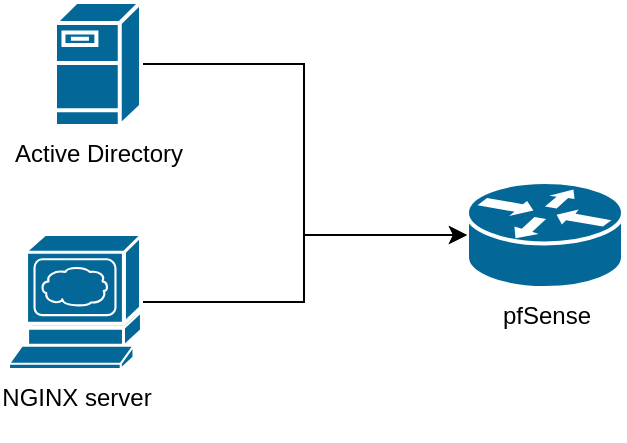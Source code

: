 <mxfile version="10.7.1" type="github"><diagram name="Page-1" id="d66fe2ae-3e9f-cf2f-6d29-e24063ad5d60"><mxGraphModel dx="1362" dy="637" grid="1" gridSize="10" guides="1" tooltips="1" connect="1" arrows="1" fold="1" page="1" pageScale="1" pageWidth="1100" pageHeight="850" background="#ffffff" math="0" shadow="0"><root><mxCell id="0"/><mxCell id="1" parent="0"/><mxCell id="F5Sq4IEjiZGWx7SkRgqx-3" value="pfSense" style="shape=mxgraph.cisco.routers.router;html=1;pointerEvents=1;dashed=0;fillColor=#036897;strokeColor=#ffffff;strokeWidth=2;verticalLabelPosition=bottom;verticalAlign=top;align=center;outlineConnect=0;" vertex="1" parent="1"><mxGeometry x="510.5" y="340" width="78" height="53" as="geometry"/></mxCell><mxCell id="F5Sq4IEjiZGWx7SkRgqx-7" style="edgeStyle=orthogonalEdgeStyle;rounded=0;orthogonalLoop=1;jettySize=auto;html=1;exitX=1;exitY=0.5;exitDx=0;exitDy=0;exitPerimeter=0;entryX=0;entryY=0.5;entryDx=0;entryDy=0;entryPerimeter=0;" edge="1" parent="1" source="F5Sq4IEjiZGWx7SkRgqx-4" target="F5Sq4IEjiZGWx7SkRgqx-3"><mxGeometry relative="1" as="geometry"/></mxCell><mxCell id="F5Sq4IEjiZGWx7SkRgqx-4" value="NGINX server&lt;br&gt;&lt;br&gt;" style="shape=mxgraph.cisco.servers.www_server;html=1;pointerEvents=1;dashed=0;fillColor=#036897;strokeColor=#ffffff;strokeWidth=2;verticalLabelPosition=bottom;verticalAlign=top;align=center;outlineConnect=0;" vertex="1" parent="1"><mxGeometry x="281.5" y="366.5" width="66" height="67" as="geometry"/></mxCell><mxCell id="F5Sq4IEjiZGWx7SkRgqx-6" style="edgeStyle=orthogonalEdgeStyle;rounded=0;orthogonalLoop=1;jettySize=auto;html=1;exitX=1;exitY=0.5;exitDx=0;exitDy=0;exitPerimeter=0;entryX=0;entryY=0.5;entryDx=0;entryDy=0;entryPerimeter=0;" edge="1" parent="1" source="F5Sq4IEjiZGWx7SkRgqx-5" target="F5Sq4IEjiZGWx7SkRgqx-3"><mxGeometry relative="1" as="geometry"/></mxCell><mxCell id="F5Sq4IEjiZGWx7SkRgqx-5" value="Active Directory" style="shape=mxgraph.cisco.servers.fileserver;html=1;pointerEvents=1;dashed=0;fillColor=#036897;strokeColor=#ffffff;strokeWidth=2;verticalLabelPosition=bottom;verticalAlign=top;align=center;outlineConnect=0;" vertex="1" parent="1"><mxGeometry x="304.5" y="250" width="43" height="62" as="geometry"/></mxCell></root></mxGraphModel></diagram></mxfile>
